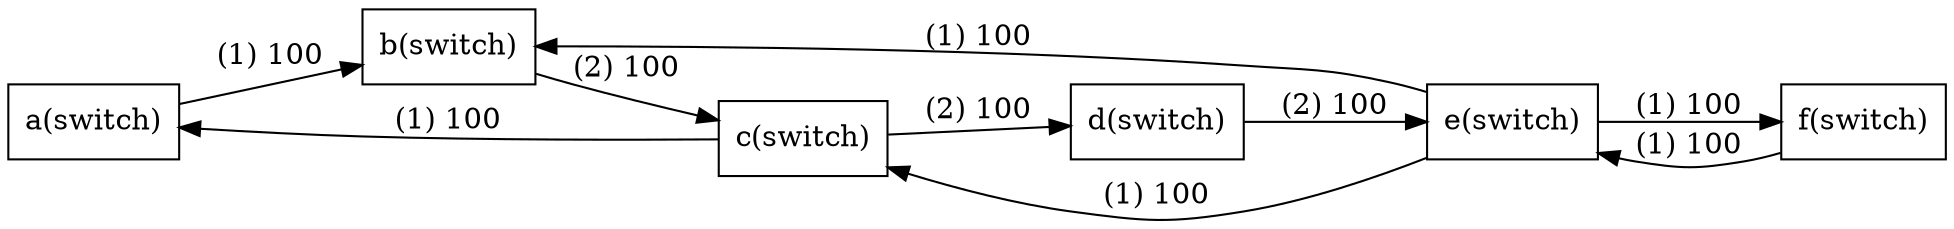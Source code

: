 digraph G{
rankdir=LR;
node [shape=record];

a [label="a(switch)"];
b [label="b(switch)"];
a->b[label="(1) 100"];
b [label="b(switch)"];
c [label="c(switch)"];
b->c[label="(2) 100"];
e [label="e(switch)"];
b [label="b(switch)"];
e->b[label="(1) 100"];
c [label="c(switch)"];
a [label="a(switch)"];
c->a[label="(1) 100"];
e [label="e(switch)"];
c [label="c(switch)"];
e->c[label="(1) 100"];
d [label="d(switch)"];
e [label="e(switch)"];
d->e[label="(2) 100"];
c [label="c(switch)"];
d [label="d(switch)"];
c->d[label="(2) 100"];
e [label="e(switch)"];
f [label="f(switch)"];
e->f[label="(1) 100"];
f [label="f(switch)"];
e [label="e(switch)"];
f->e[label="(1) 100"];

}